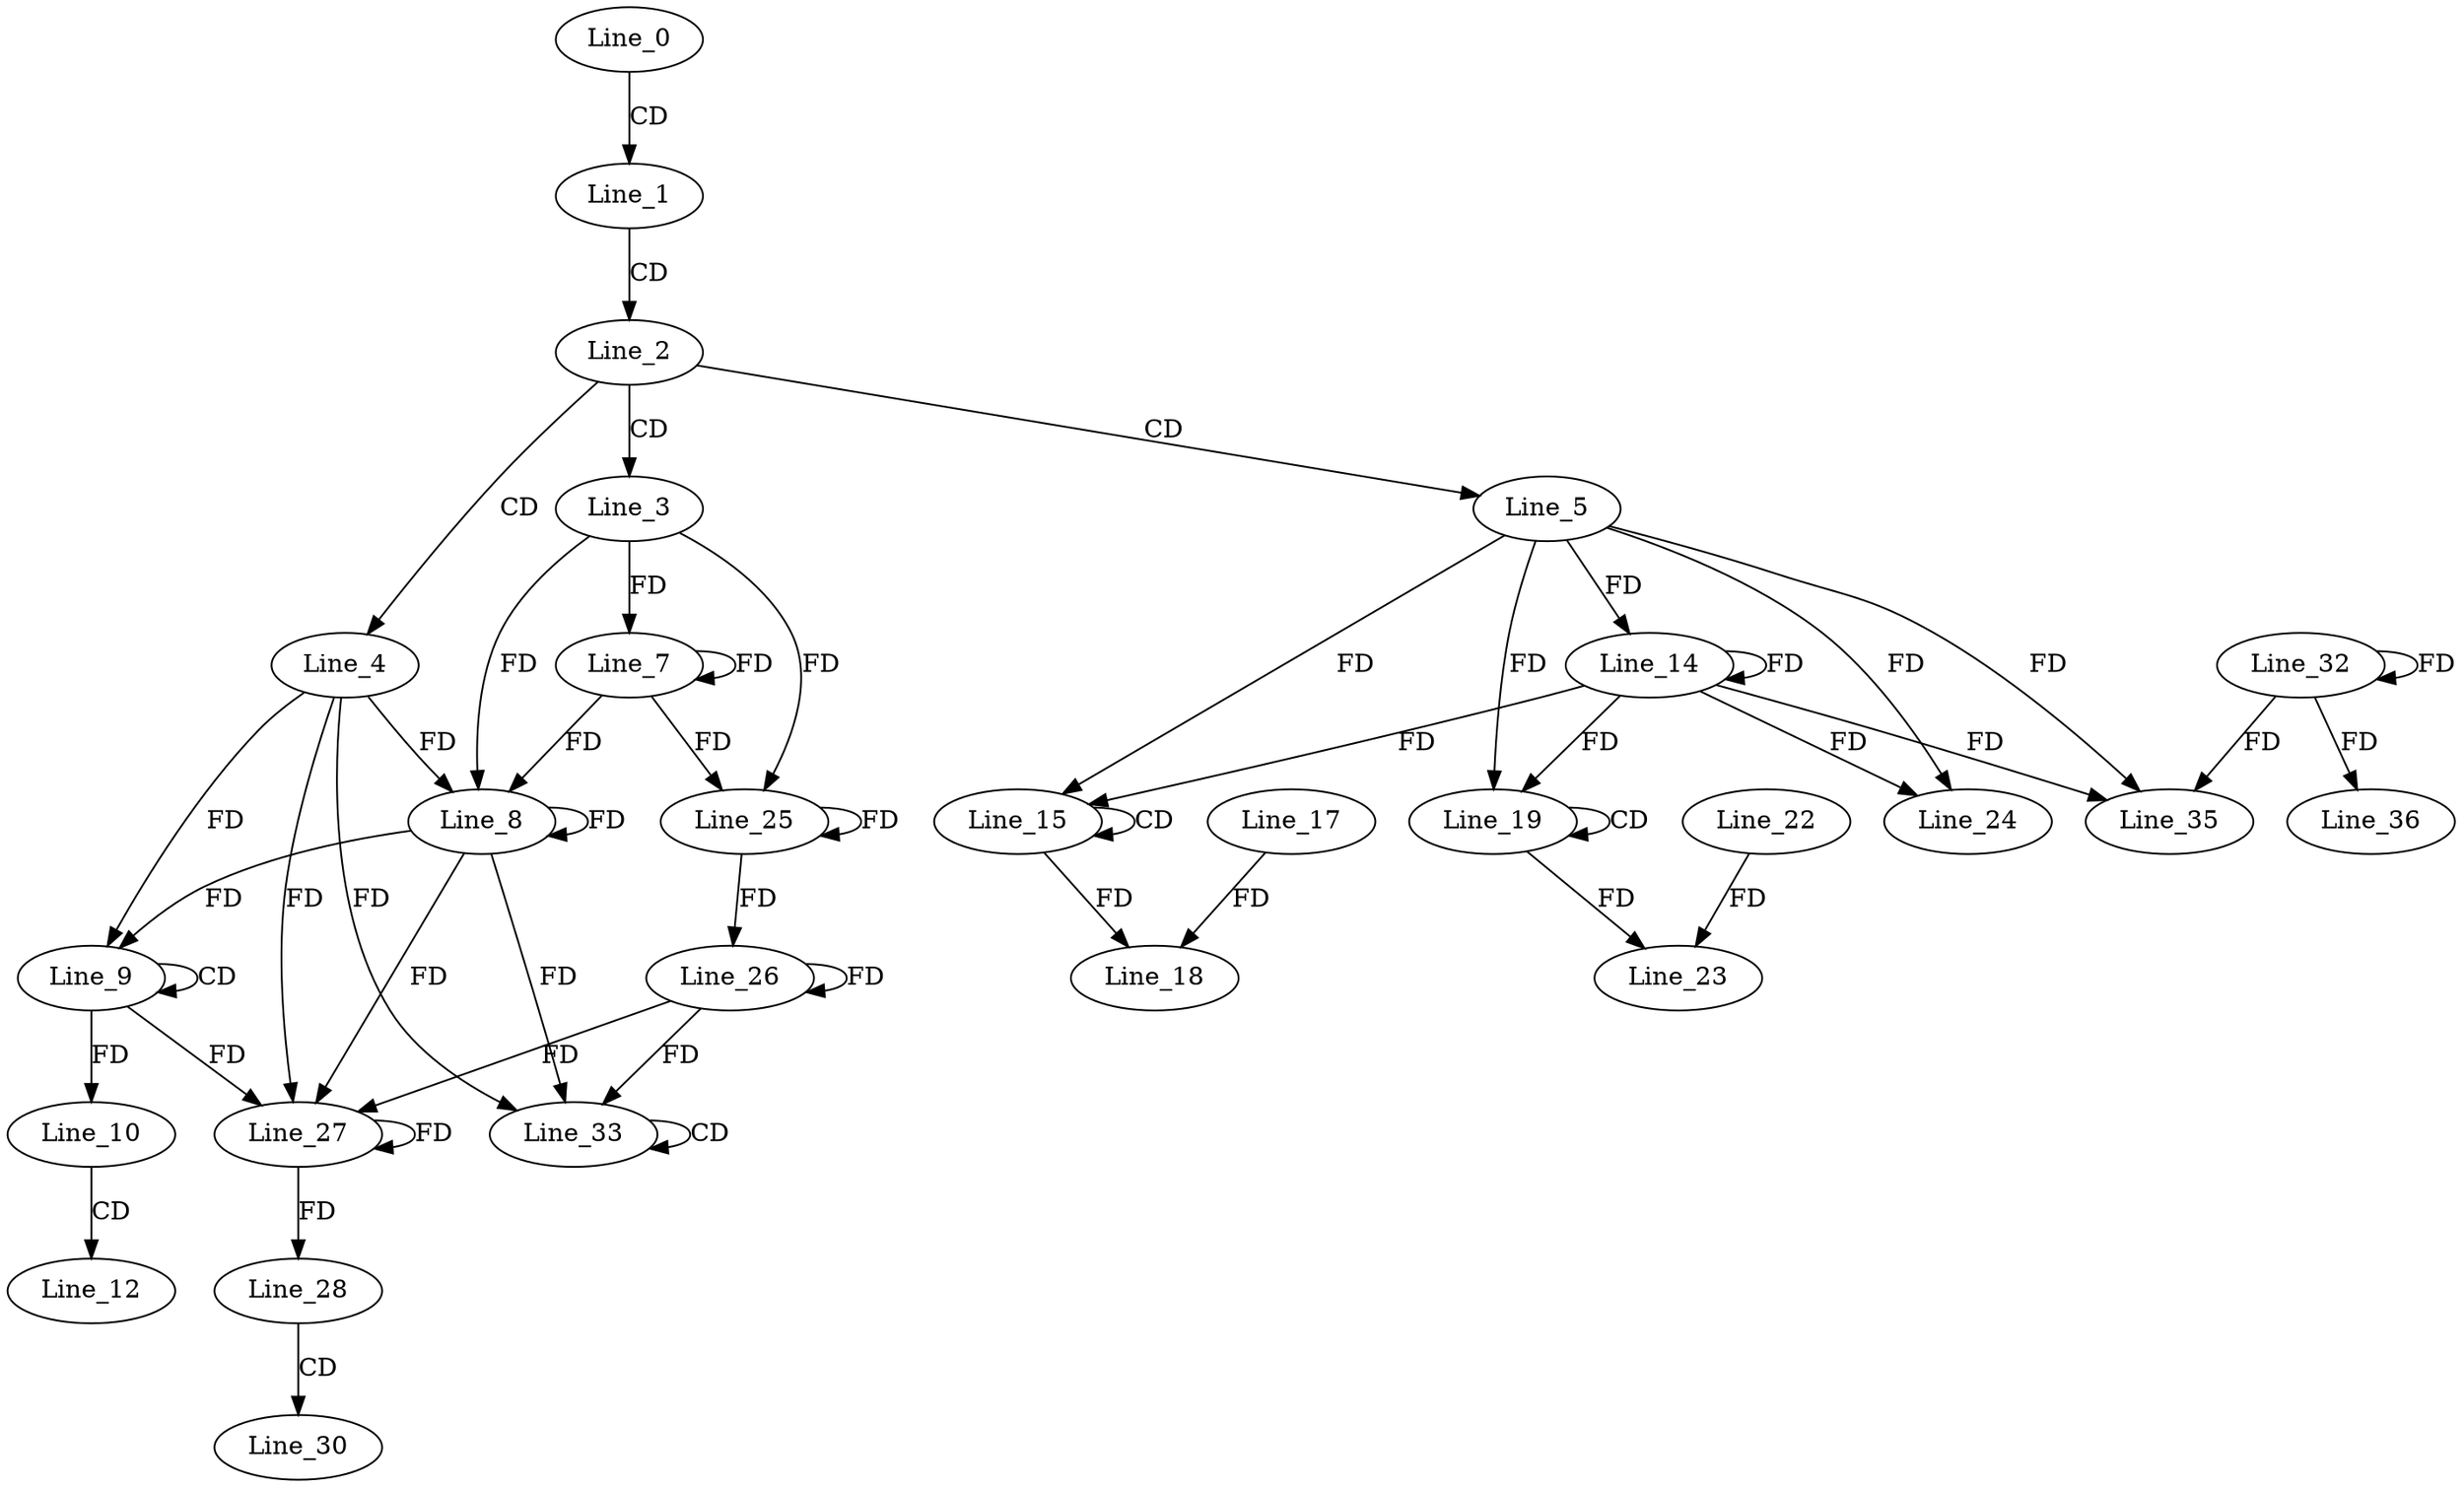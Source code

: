 digraph G {
  Line_0;
  Line_1;
  Line_2;
  Line_3;
  Line_4;
  Line_5;
  Line_7;
  Line_7;
  Line_8;
  Line_8;
  Line_9;
  Line_9;
  Line_10;
  Line_12;
  Line_14;
  Line_15;
  Line_15;
  Line_17;
  Line_18;
  Line_19;
  Line_19;
  Line_22;
  Line_23;
  Line_24;
  Line_25;
  Line_25;
  Line_26;
  Line_26;
  Line_27;
  Line_27;
  Line_28;
  Line_30;
  Line_32;
  Line_33;
  Line_33;
  Line_35;
  Line_36;
  Line_0 -> Line_1 [ label="CD" ];
  Line_1 -> Line_2 [ label="CD" ];
  Line_2 -> Line_3 [ label="CD" ];
  Line_2 -> Line_4 [ label="CD" ];
  Line_2 -> Line_5 [ label="CD" ];
  Line_3 -> Line_7 [ label="FD" ];
  Line_7 -> Line_7 [ label="FD" ];
  Line_4 -> Line_8 [ label="FD" ];
  Line_8 -> Line_8 [ label="FD" ];
  Line_3 -> Line_8 [ label="FD" ];
  Line_7 -> Line_8 [ label="FD" ];
  Line_9 -> Line_9 [ label="CD" ];
  Line_4 -> Line_9 [ label="FD" ];
  Line_8 -> Line_9 [ label="FD" ];
  Line_9 -> Line_10 [ label="FD" ];
  Line_10 -> Line_12 [ label="CD" ];
  Line_5 -> Line_14 [ label="FD" ];
  Line_14 -> Line_14 [ label="FD" ];
  Line_15 -> Line_15 [ label="CD" ];
  Line_5 -> Line_15 [ label="FD" ];
  Line_14 -> Line_15 [ label="FD" ];
  Line_17 -> Line_18 [ label="FD" ];
  Line_15 -> Line_18 [ label="FD" ];
  Line_19 -> Line_19 [ label="CD" ];
  Line_5 -> Line_19 [ label="FD" ];
  Line_14 -> Line_19 [ label="FD" ];
  Line_22 -> Line_23 [ label="FD" ];
  Line_19 -> Line_23 [ label="FD" ];
  Line_5 -> Line_24 [ label="FD" ];
  Line_14 -> Line_24 [ label="FD" ];
  Line_3 -> Line_25 [ label="FD" ];
  Line_7 -> Line_25 [ label="FD" ];
  Line_25 -> Line_25 [ label="FD" ];
  Line_26 -> Line_26 [ label="FD" ];
  Line_25 -> Line_26 [ label="FD" ];
  Line_9 -> Line_27 [ label="FD" ];
  Line_27 -> Line_27 [ label="FD" ];
  Line_4 -> Line_27 [ label="FD" ];
  Line_8 -> Line_27 [ label="FD" ];
  Line_26 -> Line_27 [ label="FD" ];
  Line_27 -> Line_28 [ label="FD" ];
  Line_28 -> Line_30 [ label="CD" ];
  Line_32 -> Line_32 [ label="FD" ];
  Line_33 -> Line_33 [ label="CD" ];
  Line_4 -> Line_33 [ label="FD" ];
  Line_8 -> Line_33 [ label="FD" ];
  Line_26 -> Line_33 [ label="FD" ];
  Line_5 -> Line_35 [ label="FD" ];
  Line_14 -> Line_35 [ label="FD" ];
  Line_32 -> Line_35 [ label="FD" ];
  Line_32 -> Line_36 [ label="FD" ];
}
